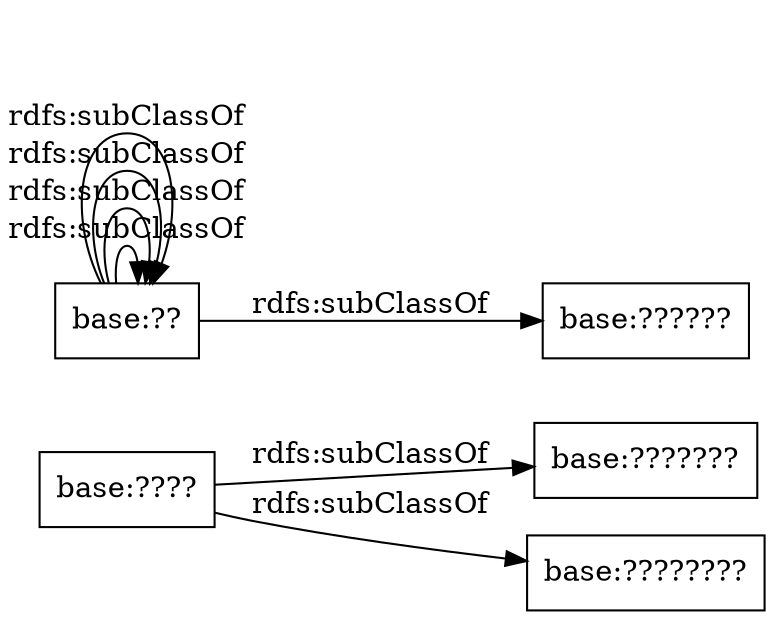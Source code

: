 digraph ar2dtool_diagram { 
rankdir=LR;
size="1000"
node [shape = rectangle, color="black"]; "base:???????" "base:??" "base:??" "base:??" "base:????????" "base:??????" "base:??" "base:??" "base:??" "base:????" "base:????" ; /*classes style*/
	"base:??" -> "base:??" [ label = "rdfs:subClassOf" ];
	"base:??" -> "base:??" [ label = "rdfs:subClassOf" ];
	"base:????" -> "base:????????" [ label = "rdfs:subClassOf" ];
	"base:??" -> "base:??" [ label = "rdfs:subClassOf" ];
	"base:????" -> "base:???????" [ label = "rdfs:subClassOf" ];
	"base:??" -> "base:??" [ label = "rdfs:subClassOf" ];
	"base:??" -> "base:??????" [ label = "rdfs:subClassOf" ];

}
